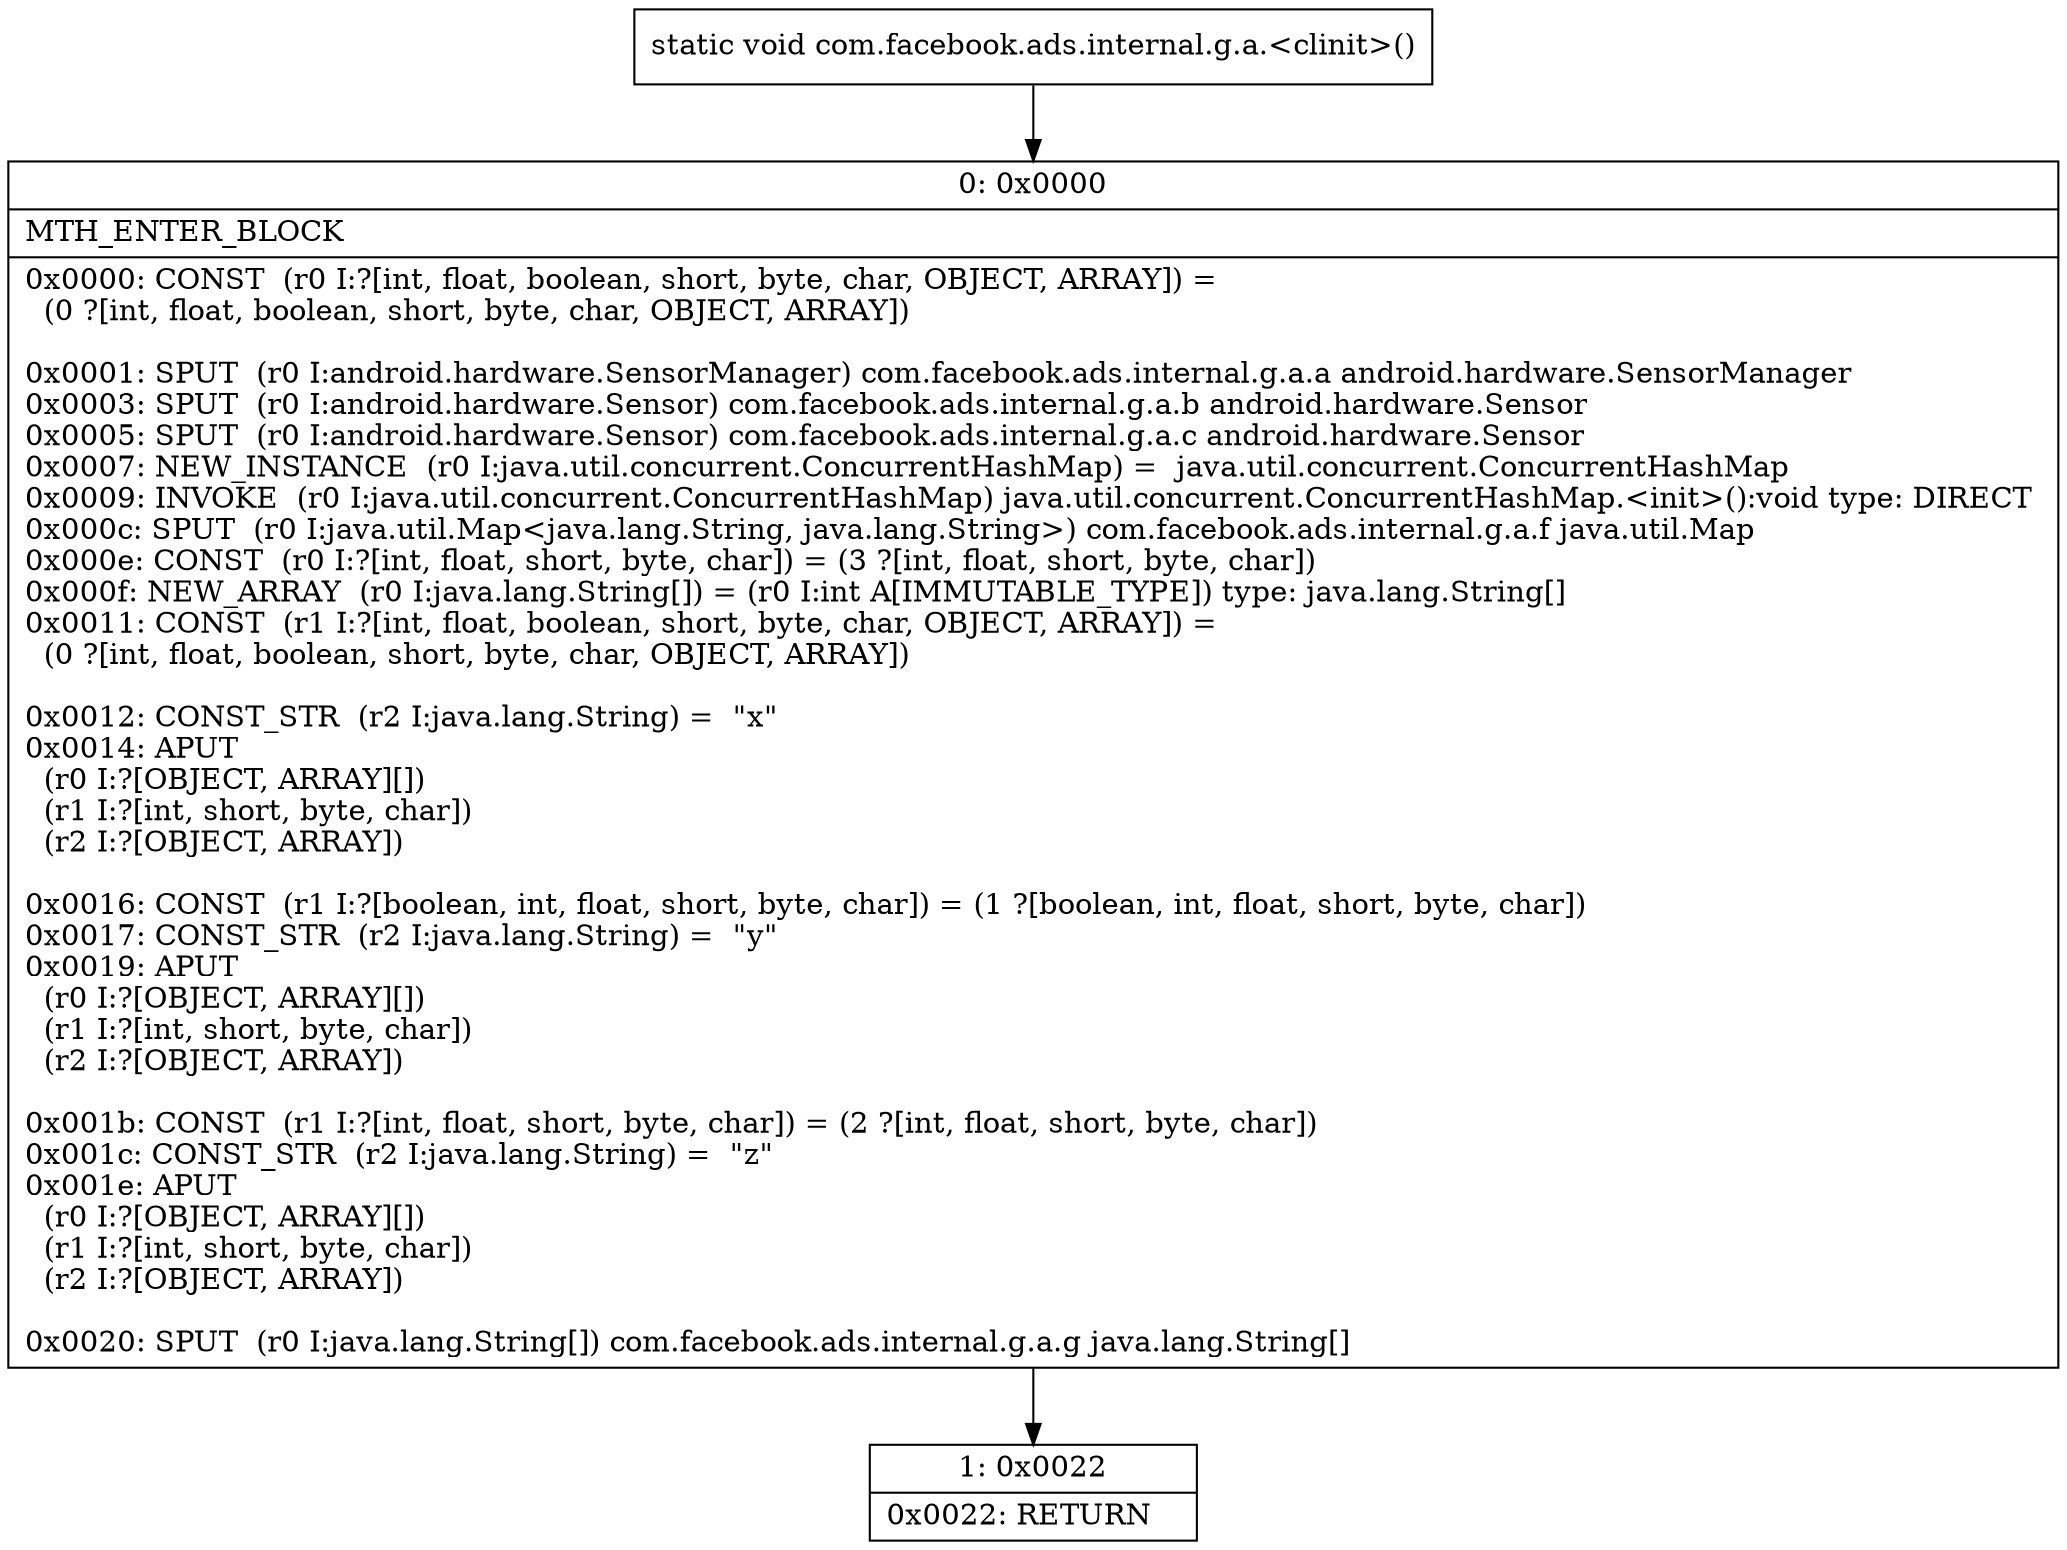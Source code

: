 digraph "CFG forcom.facebook.ads.internal.g.a.\<clinit\>()V" {
Node_0 [shape=record,label="{0\:\ 0x0000|MTH_ENTER_BLOCK\l|0x0000: CONST  (r0 I:?[int, float, boolean, short, byte, char, OBJECT, ARRAY]) = \l  (0 ?[int, float, boolean, short, byte, char, OBJECT, ARRAY])\l \l0x0001: SPUT  (r0 I:android.hardware.SensorManager) com.facebook.ads.internal.g.a.a android.hardware.SensorManager \l0x0003: SPUT  (r0 I:android.hardware.Sensor) com.facebook.ads.internal.g.a.b android.hardware.Sensor \l0x0005: SPUT  (r0 I:android.hardware.Sensor) com.facebook.ads.internal.g.a.c android.hardware.Sensor \l0x0007: NEW_INSTANCE  (r0 I:java.util.concurrent.ConcurrentHashMap) =  java.util.concurrent.ConcurrentHashMap \l0x0009: INVOKE  (r0 I:java.util.concurrent.ConcurrentHashMap) java.util.concurrent.ConcurrentHashMap.\<init\>():void type: DIRECT \l0x000c: SPUT  (r0 I:java.util.Map\<java.lang.String, java.lang.String\>) com.facebook.ads.internal.g.a.f java.util.Map \l0x000e: CONST  (r0 I:?[int, float, short, byte, char]) = (3 ?[int, float, short, byte, char]) \l0x000f: NEW_ARRAY  (r0 I:java.lang.String[]) = (r0 I:int A[IMMUTABLE_TYPE]) type: java.lang.String[] \l0x0011: CONST  (r1 I:?[int, float, boolean, short, byte, char, OBJECT, ARRAY]) = \l  (0 ?[int, float, boolean, short, byte, char, OBJECT, ARRAY])\l \l0x0012: CONST_STR  (r2 I:java.lang.String) =  \"x\" \l0x0014: APUT  \l  (r0 I:?[OBJECT, ARRAY][])\l  (r1 I:?[int, short, byte, char])\l  (r2 I:?[OBJECT, ARRAY])\l \l0x0016: CONST  (r1 I:?[boolean, int, float, short, byte, char]) = (1 ?[boolean, int, float, short, byte, char]) \l0x0017: CONST_STR  (r2 I:java.lang.String) =  \"y\" \l0x0019: APUT  \l  (r0 I:?[OBJECT, ARRAY][])\l  (r1 I:?[int, short, byte, char])\l  (r2 I:?[OBJECT, ARRAY])\l \l0x001b: CONST  (r1 I:?[int, float, short, byte, char]) = (2 ?[int, float, short, byte, char]) \l0x001c: CONST_STR  (r2 I:java.lang.String) =  \"z\" \l0x001e: APUT  \l  (r0 I:?[OBJECT, ARRAY][])\l  (r1 I:?[int, short, byte, char])\l  (r2 I:?[OBJECT, ARRAY])\l \l0x0020: SPUT  (r0 I:java.lang.String[]) com.facebook.ads.internal.g.a.g java.lang.String[] \l}"];
Node_1 [shape=record,label="{1\:\ 0x0022|0x0022: RETURN   \l}"];
MethodNode[shape=record,label="{static void com.facebook.ads.internal.g.a.\<clinit\>() }"];
MethodNode -> Node_0;
Node_0 -> Node_1;
}

